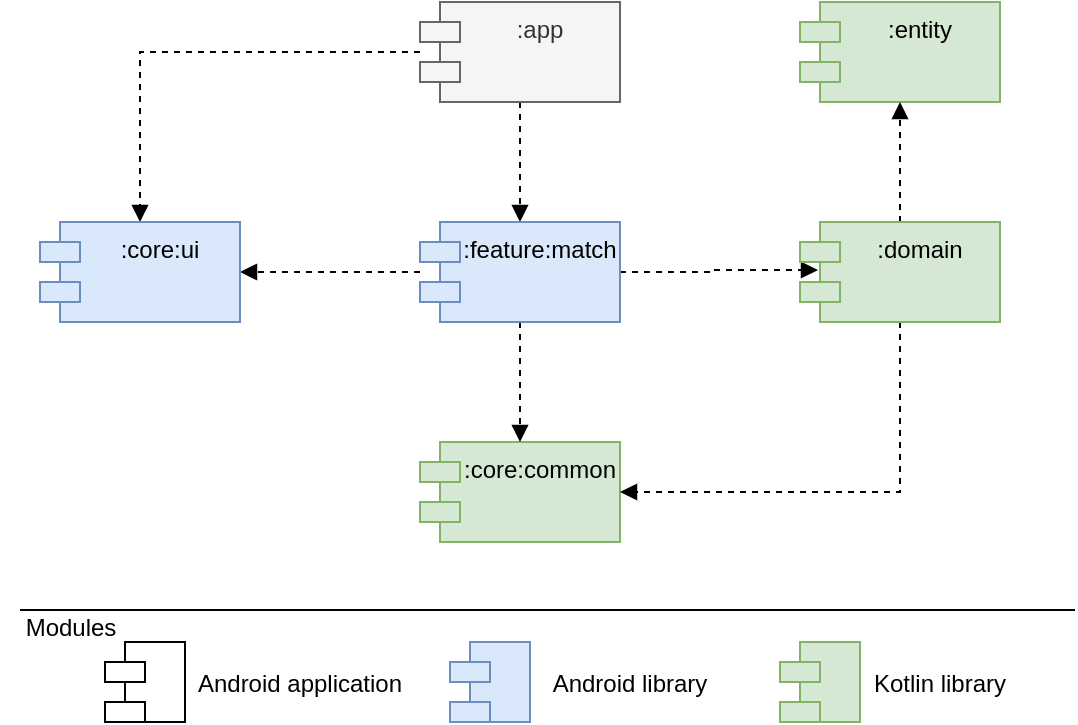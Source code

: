 <mxfile version="20.8.16" type="device"><diagram name="Page-1" id="7kGrWxDmmMlVr75mzXDL"><mxGraphModel dx="954" dy="674" grid="1" gridSize="10" guides="1" tooltips="1" connect="1" arrows="1" fold="1" page="1" pageScale="1" pageWidth="850" pageHeight="1100" math="0" shadow="0"><root><mxCell id="0"/><mxCell id="1" parent="0"/><mxCell id="gd3LbHA6IAXDdcClC6Ps-16" value=":entity" style="shape=module;align=left;spacingLeft=20;align=center;verticalAlign=top;fillColor=#d5e8d4;strokeColor=#82b366;" vertex="1" parent="1"><mxGeometry x="490" y="150" width="100" height="50" as="geometry"/></mxCell><mxCell id="gd3LbHA6IAXDdcClC6Ps-17" value=":core:common" style="shape=module;align=left;spacingLeft=20;align=center;verticalAlign=top;fillColor=#d5e8d4;strokeColor=#82b366;" vertex="1" parent="1"><mxGeometry x="300" y="370" width="100" height="50" as="geometry"/></mxCell><mxCell id="gd3LbHA6IAXDdcClC6Ps-30" style="edgeStyle=orthogonalEdgeStyle;rounded=0;orthogonalLoop=1;jettySize=auto;html=1;entryX=0.5;entryY=0;entryDx=0;entryDy=0;dashed=1;endArrow=block;endFill=1;" edge="1" parent="1" source="gd3LbHA6IAXDdcClC6Ps-18" target="gd3LbHA6IAXDdcClC6Ps-19"><mxGeometry relative="1" as="geometry"/></mxCell><mxCell id="gd3LbHA6IAXDdcClC6Ps-35" style="edgeStyle=orthogonalEdgeStyle;rounded=0;orthogonalLoop=1;jettySize=auto;html=1;dashed=1;endArrow=block;endFill=1;" edge="1" parent="1" source="gd3LbHA6IAXDdcClC6Ps-18" target="gd3LbHA6IAXDdcClC6Ps-21"><mxGeometry relative="1" as="geometry"/></mxCell><mxCell id="gd3LbHA6IAXDdcClC6Ps-18" value=":app" style="shape=module;align=left;spacingLeft=20;align=center;verticalAlign=top;fillColor=#f5f5f5;fontColor=#333333;strokeColor=#666666;" vertex="1" parent="1"><mxGeometry x="300" y="150" width="100" height="50" as="geometry"/></mxCell><mxCell id="gd3LbHA6IAXDdcClC6Ps-32" style="edgeStyle=orthogonalEdgeStyle;rounded=0;orthogonalLoop=1;jettySize=auto;html=1;entryX=0.5;entryY=0;entryDx=0;entryDy=0;dashed=1;endArrow=block;endFill=1;" edge="1" parent="1" source="gd3LbHA6IAXDdcClC6Ps-19" target="gd3LbHA6IAXDdcClC6Ps-17"><mxGeometry relative="1" as="geometry"/></mxCell><mxCell id="gd3LbHA6IAXDdcClC6Ps-33" style="edgeStyle=orthogonalEdgeStyle;rounded=0;orthogonalLoop=1;jettySize=auto;html=1;entryX=0.09;entryY=0.48;entryDx=0;entryDy=0;entryPerimeter=0;dashed=1;endArrow=block;endFill=1;" edge="1" parent="1" source="gd3LbHA6IAXDdcClC6Ps-19" target="gd3LbHA6IAXDdcClC6Ps-20"><mxGeometry relative="1" as="geometry"/></mxCell><mxCell id="gd3LbHA6IAXDdcClC6Ps-34" style="edgeStyle=orthogonalEdgeStyle;rounded=0;orthogonalLoop=1;jettySize=auto;html=1;entryX=1;entryY=0.5;entryDx=0;entryDy=0;dashed=1;endArrow=block;endFill=1;" edge="1" parent="1" source="gd3LbHA6IAXDdcClC6Ps-19" target="gd3LbHA6IAXDdcClC6Ps-21"><mxGeometry relative="1" as="geometry"/></mxCell><mxCell id="gd3LbHA6IAXDdcClC6Ps-19" value=":feature:match" style="shape=module;align=left;spacingLeft=20;align=center;verticalAlign=top;fillColor=#dae8fc;strokeColor=#6c8ebf;" vertex="1" parent="1"><mxGeometry x="300" y="260" width="100" height="50" as="geometry"/></mxCell><mxCell id="gd3LbHA6IAXDdcClC6Ps-36" style="edgeStyle=orthogonalEdgeStyle;rounded=0;orthogonalLoop=1;jettySize=auto;html=1;entryX=1;entryY=0.5;entryDx=0;entryDy=0;dashed=1;endArrow=block;endFill=1;" edge="1" parent="1" source="gd3LbHA6IAXDdcClC6Ps-20" target="gd3LbHA6IAXDdcClC6Ps-17"><mxGeometry relative="1" as="geometry"><Array as="points"><mxPoint x="540" y="395"/></Array></mxGeometry></mxCell><mxCell id="gd3LbHA6IAXDdcClC6Ps-40" style="edgeStyle=orthogonalEdgeStyle;rounded=0;orthogonalLoop=1;jettySize=auto;html=1;exitX=0.5;exitY=0;exitDx=0;exitDy=0;entryX=0.5;entryY=1;entryDx=0;entryDy=0;dashed=1;endArrow=block;endFill=1;" edge="1" parent="1" source="gd3LbHA6IAXDdcClC6Ps-20" target="gd3LbHA6IAXDdcClC6Ps-16"><mxGeometry relative="1" as="geometry"/></mxCell><mxCell id="gd3LbHA6IAXDdcClC6Ps-20" value=":domain" style="shape=module;align=left;spacingLeft=20;align=center;verticalAlign=top;fillColor=#d5e8d4;strokeColor=#82b366;" vertex="1" parent="1"><mxGeometry x="490" y="260" width="100" height="50" as="geometry"/></mxCell><mxCell id="gd3LbHA6IAXDdcClC6Ps-21" value=":core:ui" style="shape=module;align=left;spacingLeft=20;align=center;verticalAlign=top;fillColor=#dae8fc;strokeColor=#6c8ebf;" vertex="1" parent="1"><mxGeometry x="110" y="260" width="100" height="50" as="geometry"/></mxCell><mxCell id="gd3LbHA6IAXDdcClC6Ps-39" value="" style="shape=module;align=left;spacingLeft=20;align=center;verticalAlign=top;fillColor=#d5e8d4;strokeColor=#82b366;" vertex="1" parent="1"><mxGeometry x="480" y="470" width="40" height="40" as="geometry"/></mxCell><mxCell id="gd3LbHA6IAXDdcClC6Ps-41" value="" style="shape=module;align=left;spacingLeft=20;align=center;verticalAlign=top;fillColor=#dae8fc;strokeColor=#6c8ebf;" vertex="1" parent="1"><mxGeometry x="315" y="470" width="40" height="40" as="geometry"/></mxCell><mxCell id="gd3LbHA6IAXDdcClC6Ps-42" value="" style="shape=module;align=left;spacingLeft=20;align=center;verticalAlign=top;" vertex="1" parent="1"><mxGeometry x="142.5" y="470" width="40" height="40" as="geometry"/></mxCell><mxCell id="gd3LbHA6IAXDdcClC6Ps-43" value="Kotlin library" style="text;align=center;fontStyle=0;verticalAlign=middle;spacingLeft=3;spacingRight=3;strokeColor=none;rotatable=0;points=[[0,0.5],[1,0.5]];portConstraint=eastwest;" vertex="1" parent="1"><mxGeometry x="520" y="477" width="80" height="26" as="geometry"/></mxCell><mxCell id="gd3LbHA6IAXDdcClC6Ps-44" value="Android library" style="text;align=center;fontStyle=0;verticalAlign=middle;spacingLeft=3;spacingRight=3;strokeColor=none;rotatable=0;points=[[0,0.5],[1,0.5]];portConstraint=eastwest;" vertex="1" parent="1"><mxGeometry x="365" y="477" width="80" height="26" as="geometry"/></mxCell><mxCell id="gd3LbHA6IAXDdcClC6Ps-45" value="Android application" style="text;align=center;fontStyle=0;verticalAlign=middle;spacingLeft=3;spacingRight=3;strokeColor=none;rotatable=0;points=[[0,0.5],[1,0.5]];portConstraint=eastwest;" vertex="1" parent="1"><mxGeometry x="200" y="477" width="80" height="26" as="geometry"/></mxCell><mxCell id="gd3LbHA6IAXDdcClC6Ps-46" value="" style="line;strokeWidth=1;fillColor=none;align=left;verticalAlign=middle;spacingTop=-1;spacingLeft=3;spacingRight=3;rotatable=0;labelPosition=right;points=[];portConstraint=eastwest;strokeColor=inherit;" vertex="1" parent="1"><mxGeometry x="100" y="398" width="527.5" height="112" as="geometry"/></mxCell><mxCell id="gd3LbHA6IAXDdcClC6Ps-47" value="Modules" style="text;html=1;align=center;verticalAlign=middle;resizable=0;points=[];autosize=1;strokeColor=none;fillColor=none;" vertex="1" parent="1"><mxGeometry x="90" y="448" width="70" height="30" as="geometry"/></mxCell></root></mxGraphModel></diagram></mxfile>